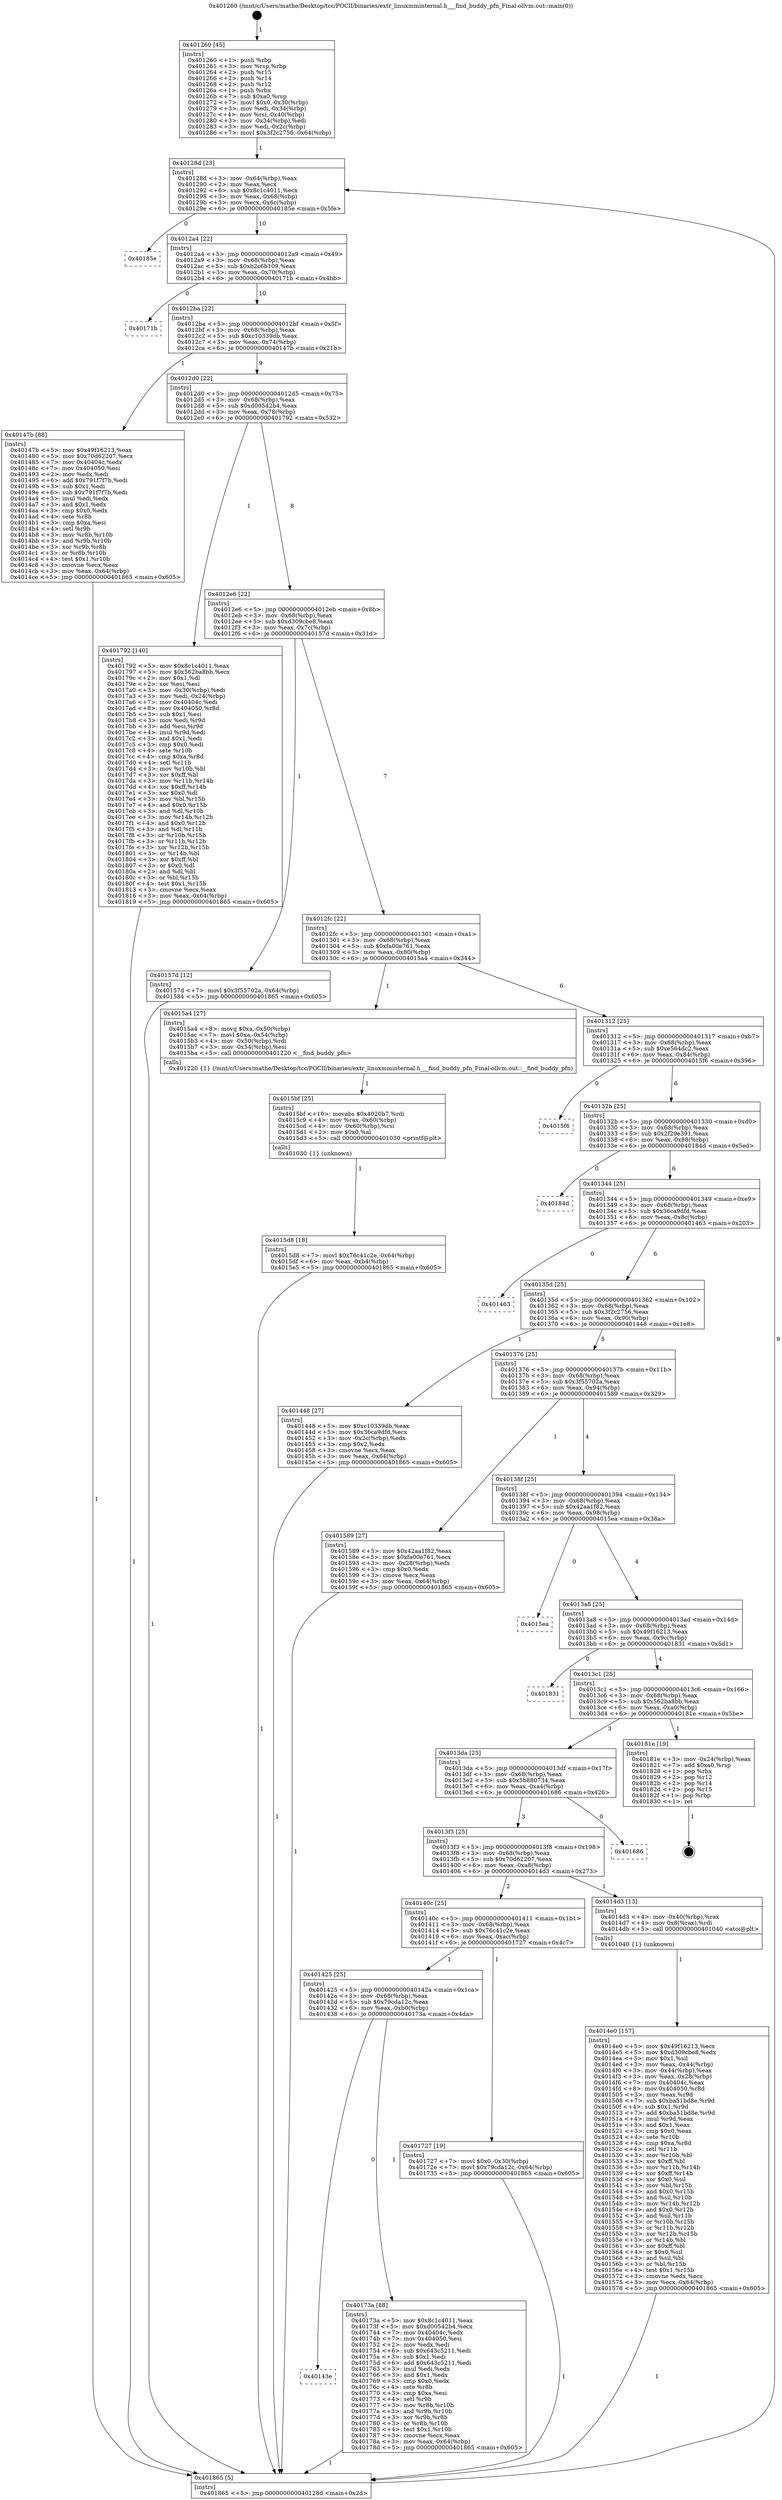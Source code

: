 digraph "0x401260" {
  label = "0x401260 (/mnt/c/Users/mathe/Desktop/tcc/POCII/binaries/extr_linuxmminternal.h___find_buddy_pfn_Final-ollvm.out::main(0))"
  labelloc = "t"
  node[shape=record]

  Entry [label="",width=0.3,height=0.3,shape=circle,fillcolor=black,style=filled]
  "0x40128d" [label="{
     0x40128d [23]\l
     | [instrs]\l
     &nbsp;&nbsp;0x40128d \<+3\>: mov -0x64(%rbp),%eax\l
     &nbsp;&nbsp;0x401290 \<+2\>: mov %eax,%ecx\l
     &nbsp;&nbsp;0x401292 \<+6\>: sub $0x8c1c4011,%ecx\l
     &nbsp;&nbsp;0x401298 \<+3\>: mov %eax,-0x68(%rbp)\l
     &nbsp;&nbsp;0x40129b \<+3\>: mov %ecx,-0x6c(%rbp)\l
     &nbsp;&nbsp;0x40129e \<+6\>: je 000000000040185e \<main+0x5fe\>\l
  }"]
  "0x40185e" [label="{
     0x40185e\l
  }", style=dashed]
  "0x4012a4" [label="{
     0x4012a4 [22]\l
     | [instrs]\l
     &nbsp;&nbsp;0x4012a4 \<+5\>: jmp 00000000004012a9 \<main+0x49\>\l
     &nbsp;&nbsp;0x4012a9 \<+3\>: mov -0x68(%rbp),%eax\l
     &nbsp;&nbsp;0x4012ac \<+5\>: sub $0xb2c6b109,%eax\l
     &nbsp;&nbsp;0x4012b1 \<+3\>: mov %eax,-0x70(%rbp)\l
     &nbsp;&nbsp;0x4012b4 \<+6\>: je 000000000040171b \<main+0x4bb\>\l
  }"]
  Exit [label="",width=0.3,height=0.3,shape=circle,fillcolor=black,style=filled,peripheries=2]
  "0x40171b" [label="{
     0x40171b\l
  }", style=dashed]
  "0x4012ba" [label="{
     0x4012ba [22]\l
     | [instrs]\l
     &nbsp;&nbsp;0x4012ba \<+5\>: jmp 00000000004012bf \<main+0x5f\>\l
     &nbsp;&nbsp;0x4012bf \<+3\>: mov -0x68(%rbp),%eax\l
     &nbsp;&nbsp;0x4012c2 \<+5\>: sub $0xc10339db,%eax\l
     &nbsp;&nbsp;0x4012c7 \<+3\>: mov %eax,-0x74(%rbp)\l
     &nbsp;&nbsp;0x4012ca \<+6\>: je 000000000040147b \<main+0x21b\>\l
  }"]
  "0x40143e" [label="{
     0x40143e\l
  }", style=dashed]
  "0x40147b" [label="{
     0x40147b [88]\l
     | [instrs]\l
     &nbsp;&nbsp;0x40147b \<+5\>: mov $0x49f16213,%eax\l
     &nbsp;&nbsp;0x401480 \<+5\>: mov $0x70d62207,%ecx\l
     &nbsp;&nbsp;0x401485 \<+7\>: mov 0x40404c,%edx\l
     &nbsp;&nbsp;0x40148c \<+7\>: mov 0x404050,%esi\l
     &nbsp;&nbsp;0x401493 \<+2\>: mov %edx,%edi\l
     &nbsp;&nbsp;0x401495 \<+6\>: add $0x791f7f7b,%edi\l
     &nbsp;&nbsp;0x40149b \<+3\>: sub $0x1,%edi\l
     &nbsp;&nbsp;0x40149e \<+6\>: sub $0x791f7f7b,%edi\l
     &nbsp;&nbsp;0x4014a4 \<+3\>: imul %edi,%edx\l
     &nbsp;&nbsp;0x4014a7 \<+3\>: and $0x1,%edx\l
     &nbsp;&nbsp;0x4014aa \<+3\>: cmp $0x0,%edx\l
     &nbsp;&nbsp;0x4014ad \<+4\>: sete %r8b\l
     &nbsp;&nbsp;0x4014b1 \<+3\>: cmp $0xa,%esi\l
     &nbsp;&nbsp;0x4014b4 \<+4\>: setl %r9b\l
     &nbsp;&nbsp;0x4014b8 \<+3\>: mov %r8b,%r10b\l
     &nbsp;&nbsp;0x4014bb \<+3\>: and %r9b,%r10b\l
     &nbsp;&nbsp;0x4014be \<+3\>: xor %r9b,%r8b\l
     &nbsp;&nbsp;0x4014c1 \<+3\>: or %r8b,%r10b\l
     &nbsp;&nbsp;0x4014c4 \<+4\>: test $0x1,%r10b\l
     &nbsp;&nbsp;0x4014c8 \<+3\>: cmovne %ecx,%eax\l
     &nbsp;&nbsp;0x4014cb \<+3\>: mov %eax,-0x64(%rbp)\l
     &nbsp;&nbsp;0x4014ce \<+5\>: jmp 0000000000401865 \<main+0x605\>\l
  }"]
  "0x4012d0" [label="{
     0x4012d0 [22]\l
     | [instrs]\l
     &nbsp;&nbsp;0x4012d0 \<+5\>: jmp 00000000004012d5 \<main+0x75\>\l
     &nbsp;&nbsp;0x4012d5 \<+3\>: mov -0x68(%rbp),%eax\l
     &nbsp;&nbsp;0x4012d8 \<+5\>: sub $0xd00542b4,%eax\l
     &nbsp;&nbsp;0x4012dd \<+3\>: mov %eax,-0x78(%rbp)\l
     &nbsp;&nbsp;0x4012e0 \<+6\>: je 0000000000401792 \<main+0x532\>\l
  }"]
  "0x40173a" [label="{
     0x40173a [88]\l
     | [instrs]\l
     &nbsp;&nbsp;0x40173a \<+5\>: mov $0x8c1c4011,%eax\l
     &nbsp;&nbsp;0x40173f \<+5\>: mov $0xd00542b4,%ecx\l
     &nbsp;&nbsp;0x401744 \<+7\>: mov 0x40404c,%edx\l
     &nbsp;&nbsp;0x40174b \<+7\>: mov 0x404050,%esi\l
     &nbsp;&nbsp;0x401752 \<+2\>: mov %edx,%edi\l
     &nbsp;&nbsp;0x401754 \<+6\>: sub $0x643c5211,%edi\l
     &nbsp;&nbsp;0x40175a \<+3\>: sub $0x1,%edi\l
     &nbsp;&nbsp;0x40175d \<+6\>: add $0x643c5211,%edi\l
     &nbsp;&nbsp;0x401763 \<+3\>: imul %edi,%edx\l
     &nbsp;&nbsp;0x401766 \<+3\>: and $0x1,%edx\l
     &nbsp;&nbsp;0x401769 \<+3\>: cmp $0x0,%edx\l
     &nbsp;&nbsp;0x40176c \<+4\>: sete %r8b\l
     &nbsp;&nbsp;0x401770 \<+3\>: cmp $0xa,%esi\l
     &nbsp;&nbsp;0x401773 \<+4\>: setl %r9b\l
     &nbsp;&nbsp;0x401777 \<+3\>: mov %r8b,%r10b\l
     &nbsp;&nbsp;0x40177a \<+3\>: and %r9b,%r10b\l
     &nbsp;&nbsp;0x40177d \<+3\>: xor %r9b,%r8b\l
     &nbsp;&nbsp;0x401780 \<+3\>: or %r8b,%r10b\l
     &nbsp;&nbsp;0x401783 \<+4\>: test $0x1,%r10b\l
     &nbsp;&nbsp;0x401787 \<+3\>: cmovne %ecx,%eax\l
     &nbsp;&nbsp;0x40178a \<+3\>: mov %eax,-0x64(%rbp)\l
     &nbsp;&nbsp;0x40178d \<+5\>: jmp 0000000000401865 \<main+0x605\>\l
  }"]
  "0x401792" [label="{
     0x401792 [140]\l
     | [instrs]\l
     &nbsp;&nbsp;0x401792 \<+5\>: mov $0x8c1c4011,%eax\l
     &nbsp;&nbsp;0x401797 \<+5\>: mov $0x562ba8bb,%ecx\l
     &nbsp;&nbsp;0x40179c \<+2\>: mov $0x1,%dl\l
     &nbsp;&nbsp;0x40179e \<+2\>: xor %esi,%esi\l
     &nbsp;&nbsp;0x4017a0 \<+3\>: mov -0x30(%rbp),%edi\l
     &nbsp;&nbsp;0x4017a3 \<+3\>: mov %edi,-0x24(%rbp)\l
     &nbsp;&nbsp;0x4017a6 \<+7\>: mov 0x40404c,%edi\l
     &nbsp;&nbsp;0x4017ad \<+8\>: mov 0x404050,%r8d\l
     &nbsp;&nbsp;0x4017b5 \<+3\>: sub $0x1,%esi\l
     &nbsp;&nbsp;0x4017b8 \<+3\>: mov %edi,%r9d\l
     &nbsp;&nbsp;0x4017bb \<+3\>: add %esi,%r9d\l
     &nbsp;&nbsp;0x4017be \<+4\>: imul %r9d,%edi\l
     &nbsp;&nbsp;0x4017c2 \<+3\>: and $0x1,%edi\l
     &nbsp;&nbsp;0x4017c5 \<+3\>: cmp $0x0,%edi\l
     &nbsp;&nbsp;0x4017c8 \<+4\>: sete %r10b\l
     &nbsp;&nbsp;0x4017cc \<+4\>: cmp $0xa,%r8d\l
     &nbsp;&nbsp;0x4017d0 \<+4\>: setl %r11b\l
     &nbsp;&nbsp;0x4017d4 \<+3\>: mov %r10b,%bl\l
     &nbsp;&nbsp;0x4017d7 \<+3\>: xor $0xff,%bl\l
     &nbsp;&nbsp;0x4017da \<+3\>: mov %r11b,%r14b\l
     &nbsp;&nbsp;0x4017dd \<+4\>: xor $0xff,%r14b\l
     &nbsp;&nbsp;0x4017e1 \<+3\>: xor $0x0,%dl\l
     &nbsp;&nbsp;0x4017e4 \<+3\>: mov %bl,%r15b\l
     &nbsp;&nbsp;0x4017e7 \<+4\>: and $0x0,%r15b\l
     &nbsp;&nbsp;0x4017eb \<+3\>: and %dl,%r10b\l
     &nbsp;&nbsp;0x4017ee \<+3\>: mov %r14b,%r12b\l
     &nbsp;&nbsp;0x4017f1 \<+4\>: and $0x0,%r12b\l
     &nbsp;&nbsp;0x4017f5 \<+3\>: and %dl,%r11b\l
     &nbsp;&nbsp;0x4017f8 \<+3\>: or %r10b,%r15b\l
     &nbsp;&nbsp;0x4017fb \<+3\>: or %r11b,%r12b\l
     &nbsp;&nbsp;0x4017fe \<+3\>: xor %r12b,%r15b\l
     &nbsp;&nbsp;0x401801 \<+3\>: or %r14b,%bl\l
     &nbsp;&nbsp;0x401804 \<+3\>: xor $0xff,%bl\l
     &nbsp;&nbsp;0x401807 \<+3\>: or $0x0,%dl\l
     &nbsp;&nbsp;0x40180a \<+2\>: and %dl,%bl\l
     &nbsp;&nbsp;0x40180c \<+3\>: or %bl,%r15b\l
     &nbsp;&nbsp;0x40180f \<+4\>: test $0x1,%r15b\l
     &nbsp;&nbsp;0x401813 \<+3\>: cmovne %ecx,%eax\l
     &nbsp;&nbsp;0x401816 \<+3\>: mov %eax,-0x64(%rbp)\l
     &nbsp;&nbsp;0x401819 \<+5\>: jmp 0000000000401865 \<main+0x605\>\l
  }"]
  "0x4012e6" [label="{
     0x4012e6 [22]\l
     | [instrs]\l
     &nbsp;&nbsp;0x4012e6 \<+5\>: jmp 00000000004012eb \<main+0x8b\>\l
     &nbsp;&nbsp;0x4012eb \<+3\>: mov -0x68(%rbp),%eax\l
     &nbsp;&nbsp;0x4012ee \<+5\>: sub $0xd309cbe8,%eax\l
     &nbsp;&nbsp;0x4012f3 \<+3\>: mov %eax,-0x7c(%rbp)\l
     &nbsp;&nbsp;0x4012f6 \<+6\>: je 000000000040157d \<main+0x31d\>\l
  }"]
  "0x401425" [label="{
     0x401425 [25]\l
     | [instrs]\l
     &nbsp;&nbsp;0x401425 \<+5\>: jmp 000000000040142a \<main+0x1ca\>\l
     &nbsp;&nbsp;0x40142a \<+3\>: mov -0x68(%rbp),%eax\l
     &nbsp;&nbsp;0x40142d \<+5\>: sub $0x79cda12c,%eax\l
     &nbsp;&nbsp;0x401432 \<+6\>: mov %eax,-0xb0(%rbp)\l
     &nbsp;&nbsp;0x401438 \<+6\>: je 000000000040173a \<main+0x4da\>\l
  }"]
  "0x40157d" [label="{
     0x40157d [12]\l
     | [instrs]\l
     &nbsp;&nbsp;0x40157d \<+7\>: movl $0x3f55702a,-0x64(%rbp)\l
     &nbsp;&nbsp;0x401584 \<+5\>: jmp 0000000000401865 \<main+0x605\>\l
  }"]
  "0x4012fc" [label="{
     0x4012fc [22]\l
     | [instrs]\l
     &nbsp;&nbsp;0x4012fc \<+5\>: jmp 0000000000401301 \<main+0xa1\>\l
     &nbsp;&nbsp;0x401301 \<+3\>: mov -0x68(%rbp),%eax\l
     &nbsp;&nbsp;0x401304 \<+5\>: sub $0xfa00e761,%eax\l
     &nbsp;&nbsp;0x401309 \<+3\>: mov %eax,-0x80(%rbp)\l
     &nbsp;&nbsp;0x40130c \<+6\>: je 00000000004015a4 \<main+0x344\>\l
  }"]
  "0x401727" [label="{
     0x401727 [19]\l
     | [instrs]\l
     &nbsp;&nbsp;0x401727 \<+7\>: movl $0x0,-0x30(%rbp)\l
     &nbsp;&nbsp;0x40172e \<+7\>: movl $0x79cda12c,-0x64(%rbp)\l
     &nbsp;&nbsp;0x401735 \<+5\>: jmp 0000000000401865 \<main+0x605\>\l
  }"]
  "0x4015a4" [label="{
     0x4015a4 [27]\l
     | [instrs]\l
     &nbsp;&nbsp;0x4015a4 \<+8\>: movq $0xa,-0x50(%rbp)\l
     &nbsp;&nbsp;0x4015ac \<+7\>: movl $0xa,-0x54(%rbp)\l
     &nbsp;&nbsp;0x4015b3 \<+4\>: mov -0x50(%rbp),%rdi\l
     &nbsp;&nbsp;0x4015b7 \<+3\>: mov -0x54(%rbp),%esi\l
     &nbsp;&nbsp;0x4015ba \<+5\>: call 0000000000401220 \<__find_buddy_pfn\>\l
     | [calls]\l
     &nbsp;&nbsp;0x401220 \{1\} (/mnt/c/Users/mathe/Desktop/tcc/POCII/binaries/extr_linuxmminternal.h___find_buddy_pfn_Final-ollvm.out::__find_buddy_pfn)\l
  }"]
  "0x401312" [label="{
     0x401312 [25]\l
     | [instrs]\l
     &nbsp;&nbsp;0x401312 \<+5\>: jmp 0000000000401317 \<main+0xb7\>\l
     &nbsp;&nbsp;0x401317 \<+3\>: mov -0x68(%rbp),%eax\l
     &nbsp;&nbsp;0x40131a \<+5\>: sub $0xe564dc2,%eax\l
     &nbsp;&nbsp;0x40131f \<+6\>: mov %eax,-0x84(%rbp)\l
     &nbsp;&nbsp;0x401325 \<+6\>: je 00000000004015f6 \<main+0x396\>\l
  }"]
  "0x4015d8" [label="{
     0x4015d8 [18]\l
     | [instrs]\l
     &nbsp;&nbsp;0x4015d8 \<+7\>: movl $0x76c41c2e,-0x64(%rbp)\l
     &nbsp;&nbsp;0x4015df \<+6\>: mov %eax,-0xb4(%rbp)\l
     &nbsp;&nbsp;0x4015e5 \<+5\>: jmp 0000000000401865 \<main+0x605\>\l
  }"]
  "0x4015f6" [label="{
     0x4015f6\l
  }", style=dashed]
  "0x40132b" [label="{
     0x40132b [25]\l
     | [instrs]\l
     &nbsp;&nbsp;0x40132b \<+5\>: jmp 0000000000401330 \<main+0xd0\>\l
     &nbsp;&nbsp;0x401330 \<+3\>: mov -0x68(%rbp),%eax\l
     &nbsp;&nbsp;0x401333 \<+5\>: sub $0x2f29e391,%eax\l
     &nbsp;&nbsp;0x401338 \<+6\>: mov %eax,-0x88(%rbp)\l
     &nbsp;&nbsp;0x40133e \<+6\>: je 000000000040184d \<main+0x5ed\>\l
  }"]
  "0x4015bf" [label="{
     0x4015bf [25]\l
     | [instrs]\l
     &nbsp;&nbsp;0x4015bf \<+10\>: movabs $0x4020b7,%rdi\l
     &nbsp;&nbsp;0x4015c9 \<+4\>: mov %rax,-0x60(%rbp)\l
     &nbsp;&nbsp;0x4015cd \<+4\>: mov -0x60(%rbp),%rsi\l
     &nbsp;&nbsp;0x4015d1 \<+2\>: mov $0x0,%al\l
     &nbsp;&nbsp;0x4015d3 \<+5\>: call 0000000000401030 \<printf@plt\>\l
     | [calls]\l
     &nbsp;&nbsp;0x401030 \{1\} (unknown)\l
  }"]
  "0x40184d" [label="{
     0x40184d\l
  }", style=dashed]
  "0x401344" [label="{
     0x401344 [25]\l
     | [instrs]\l
     &nbsp;&nbsp;0x401344 \<+5\>: jmp 0000000000401349 \<main+0xe9\>\l
     &nbsp;&nbsp;0x401349 \<+3\>: mov -0x68(%rbp),%eax\l
     &nbsp;&nbsp;0x40134c \<+5\>: sub $0x36ca9dfd,%eax\l
     &nbsp;&nbsp;0x401351 \<+6\>: mov %eax,-0x8c(%rbp)\l
     &nbsp;&nbsp;0x401357 \<+6\>: je 0000000000401463 \<main+0x203\>\l
  }"]
  "0x4014e0" [label="{
     0x4014e0 [157]\l
     | [instrs]\l
     &nbsp;&nbsp;0x4014e0 \<+5\>: mov $0x49f16213,%ecx\l
     &nbsp;&nbsp;0x4014e5 \<+5\>: mov $0xd309cbe8,%edx\l
     &nbsp;&nbsp;0x4014ea \<+3\>: mov $0x1,%sil\l
     &nbsp;&nbsp;0x4014ed \<+3\>: mov %eax,-0x44(%rbp)\l
     &nbsp;&nbsp;0x4014f0 \<+3\>: mov -0x44(%rbp),%eax\l
     &nbsp;&nbsp;0x4014f3 \<+3\>: mov %eax,-0x28(%rbp)\l
     &nbsp;&nbsp;0x4014f6 \<+7\>: mov 0x40404c,%eax\l
     &nbsp;&nbsp;0x4014fd \<+8\>: mov 0x404050,%r8d\l
     &nbsp;&nbsp;0x401505 \<+3\>: mov %eax,%r9d\l
     &nbsp;&nbsp;0x401508 \<+7\>: sub $0xba51bd8e,%r9d\l
     &nbsp;&nbsp;0x40150f \<+4\>: sub $0x1,%r9d\l
     &nbsp;&nbsp;0x401513 \<+7\>: add $0xba51bd8e,%r9d\l
     &nbsp;&nbsp;0x40151a \<+4\>: imul %r9d,%eax\l
     &nbsp;&nbsp;0x40151e \<+3\>: and $0x1,%eax\l
     &nbsp;&nbsp;0x401521 \<+3\>: cmp $0x0,%eax\l
     &nbsp;&nbsp;0x401524 \<+4\>: sete %r10b\l
     &nbsp;&nbsp;0x401528 \<+4\>: cmp $0xa,%r8d\l
     &nbsp;&nbsp;0x40152c \<+4\>: setl %r11b\l
     &nbsp;&nbsp;0x401530 \<+3\>: mov %r10b,%bl\l
     &nbsp;&nbsp;0x401533 \<+3\>: xor $0xff,%bl\l
     &nbsp;&nbsp;0x401536 \<+3\>: mov %r11b,%r14b\l
     &nbsp;&nbsp;0x401539 \<+4\>: xor $0xff,%r14b\l
     &nbsp;&nbsp;0x40153d \<+4\>: xor $0x0,%sil\l
     &nbsp;&nbsp;0x401541 \<+3\>: mov %bl,%r15b\l
     &nbsp;&nbsp;0x401544 \<+4\>: and $0x0,%r15b\l
     &nbsp;&nbsp;0x401548 \<+3\>: and %sil,%r10b\l
     &nbsp;&nbsp;0x40154b \<+3\>: mov %r14b,%r12b\l
     &nbsp;&nbsp;0x40154e \<+4\>: and $0x0,%r12b\l
     &nbsp;&nbsp;0x401552 \<+3\>: and %sil,%r11b\l
     &nbsp;&nbsp;0x401555 \<+3\>: or %r10b,%r15b\l
     &nbsp;&nbsp;0x401558 \<+3\>: or %r11b,%r12b\l
     &nbsp;&nbsp;0x40155b \<+3\>: xor %r12b,%r15b\l
     &nbsp;&nbsp;0x40155e \<+3\>: or %r14b,%bl\l
     &nbsp;&nbsp;0x401561 \<+3\>: xor $0xff,%bl\l
     &nbsp;&nbsp;0x401564 \<+4\>: or $0x0,%sil\l
     &nbsp;&nbsp;0x401568 \<+3\>: and %sil,%bl\l
     &nbsp;&nbsp;0x40156b \<+3\>: or %bl,%r15b\l
     &nbsp;&nbsp;0x40156e \<+4\>: test $0x1,%r15b\l
     &nbsp;&nbsp;0x401572 \<+3\>: cmovne %edx,%ecx\l
     &nbsp;&nbsp;0x401575 \<+3\>: mov %ecx,-0x64(%rbp)\l
     &nbsp;&nbsp;0x401578 \<+5\>: jmp 0000000000401865 \<main+0x605\>\l
  }"]
  "0x401463" [label="{
     0x401463\l
  }", style=dashed]
  "0x40135d" [label="{
     0x40135d [25]\l
     | [instrs]\l
     &nbsp;&nbsp;0x40135d \<+5\>: jmp 0000000000401362 \<main+0x102\>\l
     &nbsp;&nbsp;0x401362 \<+3\>: mov -0x68(%rbp),%eax\l
     &nbsp;&nbsp;0x401365 \<+5\>: sub $0x3f2c2756,%eax\l
     &nbsp;&nbsp;0x40136a \<+6\>: mov %eax,-0x90(%rbp)\l
     &nbsp;&nbsp;0x401370 \<+6\>: je 0000000000401448 \<main+0x1e8\>\l
  }"]
  "0x40140c" [label="{
     0x40140c [25]\l
     | [instrs]\l
     &nbsp;&nbsp;0x40140c \<+5\>: jmp 0000000000401411 \<main+0x1b1\>\l
     &nbsp;&nbsp;0x401411 \<+3\>: mov -0x68(%rbp),%eax\l
     &nbsp;&nbsp;0x401414 \<+5\>: sub $0x76c41c2e,%eax\l
     &nbsp;&nbsp;0x401419 \<+6\>: mov %eax,-0xac(%rbp)\l
     &nbsp;&nbsp;0x40141f \<+6\>: je 0000000000401727 \<main+0x4c7\>\l
  }"]
  "0x401448" [label="{
     0x401448 [27]\l
     | [instrs]\l
     &nbsp;&nbsp;0x401448 \<+5\>: mov $0xc10339db,%eax\l
     &nbsp;&nbsp;0x40144d \<+5\>: mov $0x36ca9dfd,%ecx\l
     &nbsp;&nbsp;0x401452 \<+3\>: mov -0x2c(%rbp),%edx\l
     &nbsp;&nbsp;0x401455 \<+3\>: cmp $0x2,%edx\l
     &nbsp;&nbsp;0x401458 \<+3\>: cmovne %ecx,%eax\l
     &nbsp;&nbsp;0x40145b \<+3\>: mov %eax,-0x64(%rbp)\l
     &nbsp;&nbsp;0x40145e \<+5\>: jmp 0000000000401865 \<main+0x605\>\l
  }"]
  "0x401376" [label="{
     0x401376 [25]\l
     | [instrs]\l
     &nbsp;&nbsp;0x401376 \<+5\>: jmp 000000000040137b \<main+0x11b\>\l
     &nbsp;&nbsp;0x40137b \<+3\>: mov -0x68(%rbp),%eax\l
     &nbsp;&nbsp;0x40137e \<+5\>: sub $0x3f55702a,%eax\l
     &nbsp;&nbsp;0x401383 \<+6\>: mov %eax,-0x94(%rbp)\l
     &nbsp;&nbsp;0x401389 \<+6\>: je 0000000000401589 \<main+0x329\>\l
  }"]
  "0x401865" [label="{
     0x401865 [5]\l
     | [instrs]\l
     &nbsp;&nbsp;0x401865 \<+5\>: jmp 000000000040128d \<main+0x2d\>\l
  }"]
  "0x401260" [label="{
     0x401260 [45]\l
     | [instrs]\l
     &nbsp;&nbsp;0x401260 \<+1\>: push %rbp\l
     &nbsp;&nbsp;0x401261 \<+3\>: mov %rsp,%rbp\l
     &nbsp;&nbsp;0x401264 \<+2\>: push %r15\l
     &nbsp;&nbsp;0x401266 \<+2\>: push %r14\l
     &nbsp;&nbsp;0x401268 \<+2\>: push %r12\l
     &nbsp;&nbsp;0x40126a \<+1\>: push %rbx\l
     &nbsp;&nbsp;0x40126b \<+7\>: sub $0xa0,%rsp\l
     &nbsp;&nbsp;0x401272 \<+7\>: movl $0x0,-0x30(%rbp)\l
     &nbsp;&nbsp;0x401279 \<+3\>: mov %edi,-0x34(%rbp)\l
     &nbsp;&nbsp;0x40127c \<+4\>: mov %rsi,-0x40(%rbp)\l
     &nbsp;&nbsp;0x401280 \<+3\>: mov -0x34(%rbp),%edi\l
     &nbsp;&nbsp;0x401283 \<+3\>: mov %edi,-0x2c(%rbp)\l
     &nbsp;&nbsp;0x401286 \<+7\>: movl $0x3f2c2756,-0x64(%rbp)\l
  }"]
  "0x4014d3" [label="{
     0x4014d3 [13]\l
     | [instrs]\l
     &nbsp;&nbsp;0x4014d3 \<+4\>: mov -0x40(%rbp),%rax\l
     &nbsp;&nbsp;0x4014d7 \<+4\>: mov 0x8(%rax),%rdi\l
     &nbsp;&nbsp;0x4014db \<+5\>: call 0000000000401040 \<atoi@plt\>\l
     | [calls]\l
     &nbsp;&nbsp;0x401040 \{1\} (unknown)\l
  }"]
  "0x401589" [label="{
     0x401589 [27]\l
     | [instrs]\l
     &nbsp;&nbsp;0x401589 \<+5\>: mov $0x42aa1f82,%eax\l
     &nbsp;&nbsp;0x40158e \<+5\>: mov $0xfa00e761,%ecx\l
     &nbsp;&nbsp;0x401593 \<+3\>: mov -0x28(%rbp),%edx\l
     &nbsp;&nbsp;0x401596 \<+3\>: cmp $0x0,%edx\l
     &nbsp;&nbsp;0x401599 \<+3\>: cmove %ecx,%eax\l
     &nbsp;&nbsp;0x40159c \<+3\>: mov %eax,-0x64(%rbp)\l
     &nbsp;&nbsp;0x40159f \<+5\>: jmp 0000000000401865 \<main+0x605\>\l
  }"]
  "0x40138f" [label="{
     0x40138f [25]\l
     | [instrs]\l
     &nbsp;&nbsp;0x40138f \<+5\>: jmp 0000000000401394 \<main+0x134\>\l
     &nbsp;&nbsp;0x401394 \<+3\>: mov -0x68(%rbp),%eax\l
     &nbsp;&nbsp;0x401397 \<+5\>: sub $0x42aa1f82,%eax\l
     &nbsp;&nbsp;0x40139c \<+6\>: mov %eax,-0x98(%rbp)\l
     &nbsp;&nbsp;0x4013a2 \<+6\>: je 00000000004015ea \<main+0x38a\>\l
  }"]
  "0x4013f3" [label="{
     0x4013f3 [25]\l
     | [instrs]\l
     &nbsp;&nbsp;0x4013f3 \<+5\>: jmp 00000000004013f8 \<main+0x198\>\l
     &nbsp;&nbsp;0x4013f8 \<+3\>: mov -0x68(%rbp),%eax\l
     &nbsp;&nbsp;0x4013fb \<+5\>: sub $0x70d62207,%eax\l
     &nbsp;&nbsp;0x401400 \<+6\>: mov %eax,-0xa8(%rbp)\l
     &nbsp;&nbsp;0x401406 \<+6\>: je 00000000004014d3 \<main+0x273\>\l
  }"]
  "0x4015ea" [label="{
     0x4015ea\l
  }", style=dashed]
  "0x4013a8" [label="{
     0x4013a8 [25]\l
     | [instrs]\l
     &nbsp;&nbsp;0x4013a8 \<+5\>: jmp 00000000004013ad \<main+0x14d\>\l
     &nbsp;&nbsp;0x4013ad \<+3\>: mov -0x68(%rbp),%eax\l
     &nbsp;&nbsp;0x4013b0 \<+5\>: sub $0x49f16213,%eax\l
     &nbsp;&nbsp;0x4013b5 \<+6\>: mov %eax,-0x9c(%rbp)\l
     &nbsp;&nbsp;0x4013bb \<+6\>: je 0000000000401831 \<main+0x5d1\>\l
  }"]
  "0x401686" [label="{
     0x401686\l
  }", style=dashed]
  "0x401831" [label="{
     0x401831\l
  }", style=dashed]
  "0x4013c1" [label="{
     0x4013c1 [25]\l
     | [instrs]\l
     &nbsp;&nbsp;0x4013c1 \<+5\>: jmp 00000000004013c6 \<main+0x166\>\l
     &nbsp;&nbsp;0x4013c6 \<+3\>: mov -0x68(%rbp),%eax\l
     &nbsp;&nbsp;0x4013c9 \<+5\>: sub $0x562ba8bb,%eax\l
     &nbsp;&nbsp;0x4013ce \<+6\>: mov %eax,-0xa0(%rbp)\l
     &nbsp;&nbsp;0x4013d4 \<+6\>: je 000000000040181e \<main+0x5be\>\l
  }"]
  "0x4013da" [label="{
     0x4013da [25]\l
     | [instrs]\l
     &nbsp;&nbsp;0x4013da \<+5\>: jmp 00000000004013df \<main+0x17f\>\l
     &nbsp;&nbsp;0x4013df \<+3\>: mov -0x68(%rbp),%eax\l
     &nbsp;&nbsp;0x4013e2 \<+5\>: sub $0x5b880734,%eax\l
     &nbsp;&nbsp;0x4013e7 \<+6\>: mov %eax,-0xa4(%rbp)\l
     &nbsp;&nbsp;0x4013ed \<+6\>: je 0000000000401686 \<main+0x426\>\l
  }"]
  "0x40181e" [label="{
     0x40181e [19]\l
     | [instrs]\l
     &nbsp;&nbsp;0x40181e \<+3\>: mov -0x24(%rbp),%eax\l
     &nbsp;&nbsp;0x401821 \<+7\>: add $0xa0,%rsp\l
     &nbsp;&nbsp;0x401828 \<+1\>: pop %rbx\l
     &nbsp;&nbsp;0x401829 \<+2\>: pop %r12\l
     &nbsp;&nbsp;0x40182b \<+2\>: pop %r14\l
     &nbsp;&nbsp;0x40182d \<+2\>: pop %r15\l
     &nbsp;&nbsp;0x40182f \<+1\>: pop %rbp\l
     &nbsp;&nbsp;0x401830 \<+1\>: ret\l
  }"]
  Entry -> "0x401260" [label=" 1"]
  "0x40128d" -> "0x40185e" [label=" 0"]
  "0x40128d" -> "0x4012a4" [label=" 10"]
  "0x40181e" -> Exit [label=" 1"]
  "0x4012a4" -> "0x40171b" [label=" 0"]
  "0x4012a4" -> "0x4012ba" [label=" 10"]
  "0x401792" -> "0x401865" [label=" 1"]
  "0x4012ba" -> "0x40147b" [label=" 1"]
  "0x4012ba" -> "0x4012d0" [label=" 9"]
  "0x40173a" -> "0x401865" [label=" 1"]
  "0x4012d0" -> "0x401792" [label=" 1"]
  "0x4012d0" -> "0x4012e6" [label=" 8"]
  "0x401425" -> "0x40143e" [label=" 0"]
  "0x4012e6" -> "0x40157d" [label=" 1"]
  "0x4012e6" -> "0x4012fc" [label=" 7"]
  "0x401425" -> "0x40173a" [label=" 1"]
  "0x4012fc" -> "0x4015a4" [label=" 1"]
  "0x4012fc" -> "0x401312" [label=" 6"]
  "0x401727" -> "0x401865" [label=" 1"]
  "0x401312" -> "0x4015f6" [label=" 0"]
  "0x401312" -> "0x40132b" [label=" 6"]
  "0x40140c" -> "0x401727" [label=" 1"]
  "0x40132b" -> "0x40184d" [label=" 0"]
  "0x40132b" -> "0x401344" [label=" 6"]
  "0x40140c" -> "0x401425" [label=" 1"]
  "0x401344" -> "0x401463" [label=" 0"]
  "0x401344" -> "0x40135d" [label=" 6"]
  "0x4015d8" -> "0x401865" [label=" 1"]
  "0x40135d" -> "0x401448" [label=" 1"]
  "0x40135d" -> "0x401376" [label=" 5"]
  "0x401448" -> "0x401865" [label=" 1"]
  "0x401260" -> "0x40128d" [label=" 1"]
  "0x401865" -> "0x40128d" [label=" 9"]
  "0x40147b" -> "0x401865" [label=" 1"]
  "0x4015bf" -> "0x4015d8" [label=" 1"]
  "0x401376" -> "0x401589" [label=" 1"]
  "0x401376" -> "0x40138f" [label=" 4"]
  "0x4015a4" -> "0x4015bf" [label=" 1"]
  "0x40138f" -> "0x4015ea" [label=" 0"]
  "0x40138f" -> "0x4013a8" [label=" 4"]
  "0x40157d" -> "0x401865" [label=" 1"]
  "0x4013a8" -> "0x401831" [label=" 0"]
  "0x4013a8" -> "0x4013c1" [label=" 4"]
  "0x4014e0" -> "0x401865" [label=" 1"]
  "0x4013c1" -> "0x40181e" [label=" 1"]
  "0x4013c1" -> "0x4013da" [label=" 3"]
  "0x4014d3" -> "0x4014e0" [label=" 1"]
  "0x4013da" -> "0x401686" [label=" 0"]
  "0x4013da" -> "0x4013f3" [label=" 3"]
  "0x401589" -> "0x401865" [label=" 1"]
  "0x4013f3" -> "0x4014d3" [label=" 1"]
  "0x4013f3" -> "0x40140c" [label=" 2"]
}
